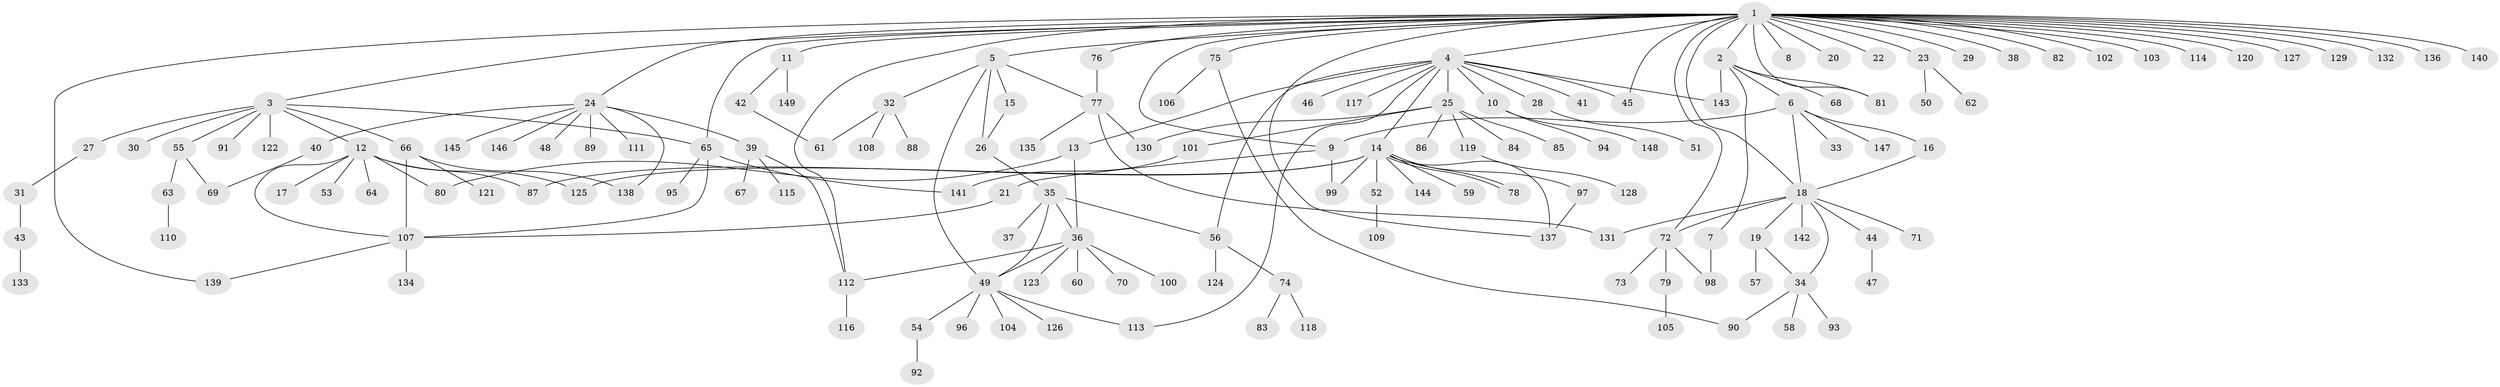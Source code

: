 // coarse degree distribution, {32: 0.008547008547008548, 6: 0.02564102564102564, 11: 0.008547008547008548, 12: 0.008547008547008548, 8: 0.017094017094017096, 5: 0.03418803418803419, 1: 0.5299145299145299, 4: 0.017094017094017096, 2: 0.24786324786324787, 3: 0.06837606837606838, 7: 0.008547008547008548, 10: 0.02564102564102564}
// Generated by graph-tools (version 1.1) at 2025/41/03/06/25 10:41:50]
// undirected, 149 vertices, 185 edges
graph export_dot {
graph [start="1"]
  node [color=gray90,style=filled];
  1;
  2;
  3;
  4;
  5;
  6;
  7;
  8;
  9;
  10;
  11;
  12;
  13;
  14;
  15;
  16;
  17;
  18;
  19;
  20;
  21;
  22;
  23;
  24;
  25;
  26;
  27;
  28;
  29;
  30;
  31;
  32;
  33;
  34;
  35;
  36;
  37;
  38;
  39;
  40;
  41;
  42;
  43;
  44;
  45;
  46;
  47;
  48;
  49;
  50;
  51;
  52;
  53;
  54;
  55;
  56;
  57;
  58;
  59;
  60;
  61;
  62;
  63;
  64;
  65;
  66;
  67;
  68;
  69;
  70;
  71;
  72;
  73;
  74;
  75;
  76;
  77;
  78;
  79;
  80;
  81;
  82;
  83;
  84;
  85;
  86;
  87;
  88;
  89;
  90;
  91;
  92;
  93;
  94;
  95;
  96;
  97;
  98;
  99;
  100;
  101;
  102;
  103;
  104;
  105;
  106;
  107;
  108;
  109;
  110;
  111;
  112;
  113;
  114;
  115;
  116;
  117;
  118;
  119;
  120;
  121;
  122;
  123;
  124;
  125;
  126;
  127;
  128;
  129;
  130;
  131;
  132;
  133;
  134;
  135;
  136;
  137;
  138;
  139;
  140;
  141;
  142;
  143;
  144;
  145;
  146;
  147;
  148;
  149;
  1 -- 2;
  1 -- 3;
  1 -- 4;
  1 -- 5;
  1 -- 8;
  1 -- 9;
  1 -- 11;
  1 -- 18;
  1 -- 20;
  1 -- 22;
  1 -- 23;
  1 -- 24;
  1 -- 29;
  1 -- 38;
  1 -- 45;
  1 -- 65;
  1 -- 72;
  1 -- 75;
  1 -- 76;
  1 -- 81;
  1 -- 82;
  1 -- 102;
  1 -- 103;
  1 -- 112;
  1 -- 114;
  1 -- 120;
  1 -- 127;
  1 -- 129;
  1 -- 132;
  1 -- 136;
  1 -- 137;
  1 -- 139;
  1 -- 140;
  2 -- 6;
  2 -- 7;
  2 -- 68;
  2 -- 81;
  2 -- 143;
  3 -- 12;
  3 -- 27;
  3 -- 30;
  3 -- 55;
  3 -- 65;
  3 -- 66;
  3 -- 91;
  3 -- 122;
  4 -- 10;
  4 -- 13;
  4 -- 14;
  4 -- 25;
  4 -- 28;
  4 -- 41;
  4 -- 45;
  4 -- 46;
  4 -- 56;
  4 -- 113;
  4 -- 117;
  4 -- 143;
  5 -- 15;
  5 -- 26;
  5 -- 32;
  5 -- 49;
  5 -- 77;
  6 -- 9;
  6 -- 16;
  6 -- 18;
  6 -- 33;
  6 -- 147;
  7 -- 98;
  9 -- 21;
  9 -- 99;
  10 -- 94;
  10 -- 148;
  11 -- 42;
  11 -- 149;
  12 -- 17;
  12 -- 53;
  12 -- 64;
  12 -- 80;
  12 -- 87;
  12 -- 107;
  12 -- 125;
  13 -- 36;
  13 -- 80;
  14 -- 52;
  14 -- 59;
  14 -- 78;
  14 -- 78;
  14 -- 87;
  14 -- 97;
  14 -- 99;
  14 -- 125;
  14 -- 137;
  14 -- 144;
  15 -- 26;
  16 -- 18;
  18 -- 19;
  18 -- 34;
  18 -- 44;
  18 -- 71;
  18 -- 72;
  18 -- 131;
  18 -- 142;
  19 -- 34;
  19 -- 57;
  21 -- 107;
  23 -- 50;
  23 -- 62;
  24 -- 39;
  24 -- 40;
  24 -- 48;
  24 -- 89;
  24 -- 111;
  24 -- 138;
  24 -- 145;
  24 -- 146;
  25 -- 84;
  25 -- 85;
  25 -- 86;
  25 -- 101;
  25 -- 119;
  25 -- 130;
  26 -- 35;
  27 -- 31;
  28 -- 51;
  31 -- 43;
  32 -- 61;
  32 -- 88;
  32 -- 108;
  34 -- 58;
  34 -- 90;
  34 -- 93;
  35 -- 36;
  35 -- 37;
  35 -- 49;
  35 -- 56;
  36 -- 49;
  36 -- 60;
  36 -- 70;
  36 -- 100;
  36 -- 112;
  36 -- 123;
  39 -- 67;
  39 -- 112;
  39 -- 115;
  40 -- 69;
  42 -- 61;
  43 -- 133;
  44 -- 47;
  49 -- 54;
  49 -- 96;
  49 -- 104;
  49 -- 113;
  49 -- 126;
  52 -- 109;
  54 -- 92;
  55 -- 63;
  55 -- 69;
  56 -- 74;
  56 -- 124;
  63 -- 110;
  65 -- 95;
  65 -- 107;
  65 -- 141;
  66 -- 107;
  66 -- 121;
  66 -- 138;
  72 -- 73;
  72 -- 79;
  72 -- 98;
  74 -- 83;
  74 -- 118;
  75 -- 90;
  75 -- 106;
  76 -- 77;
  77 -- 130;
  77 -- 131;
  77 -- 135;
  79 -- 105;
  97 -- 137;
  101 -- 141;
  107 -- 134;
  107 -- 139;
  112 -- 116;
  119 -- 128;
}
